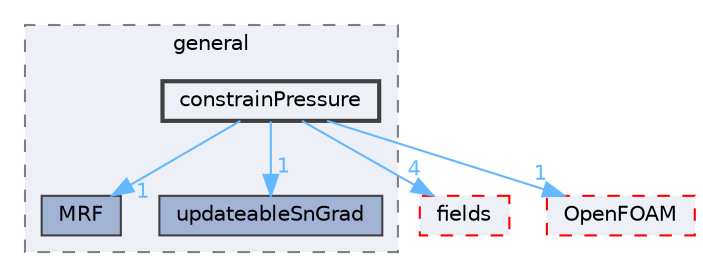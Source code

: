 digraph "src/finiteVolume/cfdTools/general/constrainPressure"
{
 // LATEX_PDF_SIZE
  bgcolor="transparent";
  edge [fontname=Helvetica,fontsize=10,labelfontname=Helvetica,labelfontsize=10];
  node [fontname=Helvetica,fontsize=10,shape=box,height=0.2,width=0.4];
  compound=true
  subgraph clusterdir_c5259e3096ae0265e0b8b287024f0a94 {
    graph [ bgcolor="#edf0f7", pencolor="grey50", label="general", fontname=Helvetica,fontsize=10 style="filled,dashed", URL="dir_c5259e3096ae0265e0b8b287024f0a94.html",tooltip=""]
  dir_7243b91d400958ed995c5f462ce86dc2 [label="MRF", fillcolor="#a2b4d6", color="grey25", style="filled", URL="dir_7243b91d400958ed995c5f462ce86dc2.html",tooltip=""];
  dir_88beb68519157bb9c28daa51f0a9ad18 [label="updateableSnGrad", fillcolor="#a2b4d6", color="grey25", style="filled", URL="dir_88beb68519157bb9c28daa51f0a9ad18.html",tooltip=""];
  dir_35d88044bf2a37279b96fc866cac2b65 [label="constrainPressure", fillcolor="#edf0f7", color="grey25", style="filled,bold", URL="dir_35d88044bf2a37279b96fc866cac2b65.html",tooltip=""];
  }
  dir_25ab4a83a983f7bb7a38b7f63bb141b7 [label="fields", fillcolor="#edf0f7", color="red", style="filled,dashed", URL="dir_25ab4a83a983f7bb7a38b7f63bb141b7.html",tooltip=""];
  dir_c5473ff19b20e6ec4dfe5c310b3778a8 [label="OpenFOAM", fillcolor="#edf0f7", color="red", style="filled,dashed", URL="dir_c5473ff19b20e6ec4dfe5c310b3778a8.html",tooltip=""];
  dir_35d88044bf2a37279b96fc866cac2b65->dir_25ab4a83a983f7bb7a38b7f63bb141b7 [headlabel="4", labeldistance=1.5 headhref="dir_000649_001332.html" href="dir_000649_001332.html" color="steelblue1" fontcolor="steelblue1"];
  dir_35d88044bf2a37279b96fc866cac2b65->dir_7243b91d400958ed995c5f462ce86dc2 [headlabel="1", labeldistance=1.5 headhref="dir_000649_002462.html" href="dir_000649_002462.html" color="steelblue1" fontcolor="steelblue1"];
  dir_35d88044bf2a37279b96fc866cac2b65->dir_88beb68519157bb9c28daa51f0a9ad18 [headlabel="1", labeldistance=1.5 headhref="dir_000649_004231.html" href="dir_000649_004231.html" color="steelblue1" fontcolor="steelblue1"];
  dir_35d88044bf2a37279b96fc866cac2b65->dir_c5473ff19b20e6ec4dfe5c310b3778a8 [headlabel="1", labeldistance=1.5 headhref="dir_000649_002695.html" href="dir_000649_002695.html" color="steelblue1" fontcolor="steelblue1"];
}
